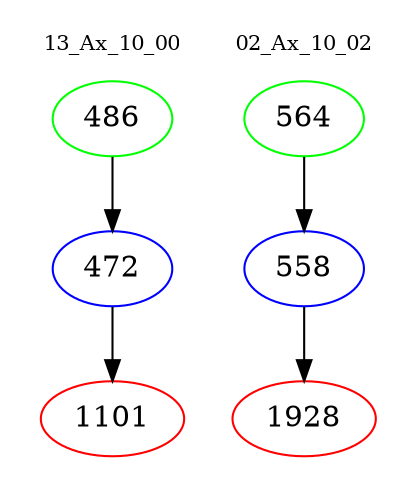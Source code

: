 digraph{
subgraph cluster_0 {
color = white
label = "13_Ax_10_00";
fontsize=10;
T0_486 [label="486", color="green"]
T0_486 -> T0_472 [color="black"]
T0_472 [label="472", color="blue"]
T0_472 -> T0_1101 [color="black"]
T0_1101 [label="1101", color="red"]
}
subgraph cluster_1 {
color = white
label = "02_Ax_10_02";
fontsize=10;
T1_564 [label="564", color="green"]
T1_564 -> T1_558 [color="black"]
T1_558 [label="558", color="blue"]
T1_558 -> T1_1928 [color="black"]
T1_1928 [label="1928", color="red"]
}
}
